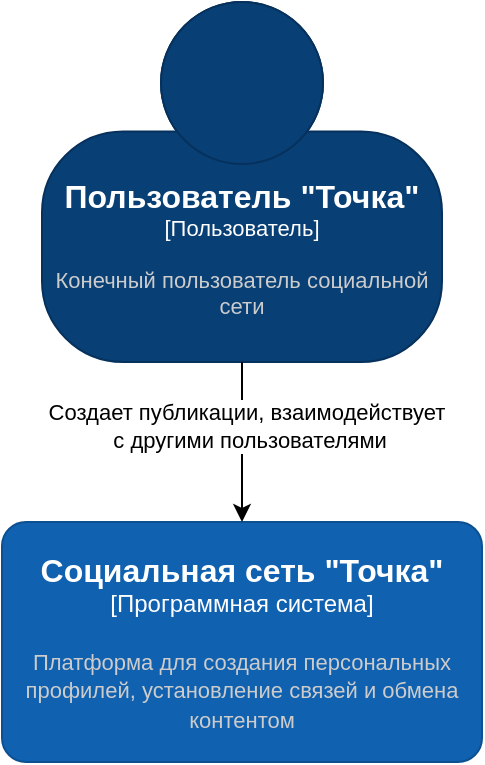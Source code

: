 <mxfile version="28.0.6" pages="2">
  <diagram name="C1" id="jK-ojNH6v5cA1uDSLYGc">
    <mxGraphModel dx="2972" dy="1308" grid="1" gridSize="10" guides="1" tooltips="1" connect="1" arrows="1" fold="1" page="1" pageScale="1" pageWidth="1654" pageHeight="2336" math="0" shadow="0">
      <root>
        <mxCell id="0" />
        <mxCell id="1" parent="0" />
        <object placeholders="1" c4Name="Пользователь &quot;Точка&quot;" c4Type="Пользователь" c4Description="Конечный пользователь социальной сети" label="&lt;font style=&quot;font-size: 16px&quot;&gt;&lt;b&gt;%c4Name%&lt;/b&gt;&lt;/font&gt;&lt;div&gt;[%c4Type%]&lt;/div&gt;&lt;br&gt;&lt;div&gt;&lt;font style=&quot;font-size: 11px&quot;&gt;&lt;font color=&quot;#cccccc&quot;&gt;%c4Description%&lt;/font&gt;&lt;/div&gt;" id="W2alURFfvrN9v_6uBz46-1">
          <mxCell style="html=1;fontSize=11;dashed=0;whiteSpace=wrap;fillColor=#083F75;strokeColor=#06315C;fontColor=#ffffff;shape=mxgraph.c4.person2;align=center;metaEdit=1;points=[[0.5,0,0],[1,0.5,0],[1,0.75,0],[0.75,1,0],[0.5,1,0],[0.25,1,0],[0,0.75,0],[0,0.5,0]];resizable=0;" parent="1" vertex="1">
            <mxGeometry x="700" y="380" width="200" height="180" as="geometry" />
          </mxCell>
        </object>
        <object placeholders="1" c4Name="Социальная сеть &quot;Точка&quot;" c4Type="Программная система" c4Description="Платформа для создания персональных профилей, установление связей и обмена контентом" label="&lt;font style=&quot;font-size: 16px&quot;&gt;&lt;b&gt;%c4Name%&lt;/b&gt;&lt;/font&gt;&lt;div&gt;[%c4Type%]&lt;/div&gt;&lt;br&gt;&lt;div&gt;&lt;font style=&quot;font-size: 11px&quot;&gt;&lt;font color=&quot;#cccccc&quot;&gt;%c4Description%&lt;/font&gt;&lt;/div&gt;" id="W2alURFfvrN9v_6uBz46-3">
          <mxCell style="rounded=1;whiteSpace=wrap;html=1;labelBackgroundColor=none;fillColor=#1061B0;fontColor=#ffffff;align=center;arcSize=10;strokeColor=#0D5091;metaEdit=1;resizable=0;points=[[0.25,0,0],[0.5,0,0],[0.75,0,0],[1,0.25,0],[1,0.5,0],[1,0.75,0],[0.75,1,0],[0.5,1,0],[0.25,1,0],[0,0.75,0],[0,0.5,0],[0,0.25,0]];" parent="1" vertex="1">
            <mxGeometry x="680" y="640" width="240" height="120" as="geometry" />
          </mxCell>
        </object>
        <mxCell id="W2alURFfvrN9v_6uBz46-4" style="edgeStyle=orthogonalEdgeStyle;rounded=0;orthogonalLoop=1;jettySize=auto;html=1;exitX=0.5;exitY=1;exitDx=0;exitDy=0;exitPerimeter=0;entryX=0.5;entryY=0;entryDx=0;entryDy=0;entryPerimeter=0;curved=1;" parent="1" source="W2alURFfvrN9v_6uBz46-1" target="W2alURFfvrN9v_6uBz46-3" edge="1">
          <mxGeometry relative="1" as="geometry" />
        </mxCell>
        <mxCell id="W2alURFfvrN9v_6uBz46-6" value="Создает публикации, взаимодействует&lt;br&gt;&amp;nbsp;с другими пользователями" style="edgeLabel;html=1;align=center;verticalAlign=middle;resizable=0;points=[];" parent="W2alURFfvrN9v_6uBz46-4" vertex="1" connectable="0">
          <mxGeometry x="-0.202" y="2" relative="1" as="geometry">
            <mxPoint as="offset" />
          </mxGeometry>
        </mxCell>
      </root>
    </mxGraphModel>
  </diagram>
  <diagram name="C2" id="KyGiF2g7pxFiZBs323eE">
    <mxGraphModel dx="1582" dy="954" grid="1" gridSize="10" guides="1" tooltips="1" connect="1" arrows="1" fold="1" page="1" pageScale="1" pageWidth="1654" pageHeight="2336" background="#FFFFFF" math="0" shadow="0">
      <root>
        <mxCell id="D2c1cSEfCPW5eDd_n-bh-0" />
        <mxCell id="D2c1cSEfCPW5eDd_n-bh-1" parent="D2c1cSEfCPW5eDd_n-bh-0" />
        <object placeholders="1" c4Name="Пользователь &quot;Точка&quot;" c4Type="Пользователь" c4Description="Конечный пользователь социальной сети" label="&lt;font style=&quot;font-size: 16px&quot;&gt;&lt;b&gt;%c4Name%&lt;/b&gt;&lt;/font&gt;&lt;div&gt;[%c4Type%]&lt;/div&gt;&lt;br&gt;&lt;div&gt;&lt;font style=&quot;font-size: 11px&quot;&gt;&lt;font color=&quot;#cccccc&quot;&gt;%c4Description%&lt;/font&gt;&lt;/div&gt;" id="D2c1cSEfCPW5eDd_n-bh-2">
          <mxCell style="html=1;fontSize=11;dashed=0;whiteSpace=wrap;fillColor=#083F75;strokeColor=#06315C;fontColor=#ffffff;shape=mxgraph.c4.person2;align=center;metaEdit=1;points=[[0.5,0,0],[1,0.5,0],[1,0.75,0],[0.75,1,0],[0.5,1,0],[0.25,1,0],[0,0.75,0],[0,0.5,0]];resizable=0;" parent="D2c1cSEfCPW5eDd_n-bh-1" vertex="1">
            <mxGeometry x="460" y="380" width="200" height="180" as="geometry" />
          </mxCell>
        </object>
        <mxCell id="D2c1cSEfCPW5eDd_n-bh-4" style="edgeStyle=orthogonalEdgeStyle;rounded=0;orthogonalLoop=1;jettySize=auto;html=1;exitX=0.5;exitY=1;exitDx=0;exitDy=0;exitPerimeter=0;entryX=0.5;entryY=0;entryDx=0;entryDy=0;entryPerimeter=0;curved=1;" parent="D2c1cSEfCPW5eDd_n-bh-1" source="D2c1cSEfCPW5eDd_n-bh-2" target="y-JExtD5g-ITjUE5kVUi-2" edge="1">
          <mxGeometry relative="1" as="geometry">
            <mxPoint x="560" y="640" as="targetPoint" />
          </mxGeometry>
        </mxCell>
        <mxCell id="D2c1cSEfCPW5eDd_n-bh-5" value="1. Создает публикации, взаимодействует&lt;br&gt;&amp;nbsp;с другими пользователями" style="edgeLabel;html=1;align=center;verticalAlign=middle;resizable=0;points=[];" parent="D2c1cSEfCPW5eDd_n-bh-4" vertex="1" connectable="0">
          <mxGeometry x="-0.202" y="2" relative="1" as="geometry">
            <mxPoint y="-12" as="offset" />
          </mxGeometry>
        </mxCell>
        <object placeholders="1" c4Name="Социальная сеть &quot;Точка&quot;" c4Type="SystemScopeBoundary" c4Application="Диаграмма контейнеров" label="&lt;font style=&quot;font-size: 16px&quot;&gt;&lt;b&gt;&lt;div style=&quot;text-align: left&quot;&gt;%c4Name%&lt;/div&gt;&lt;/b&gt;&lt;/font&gt;&lt;div style=&quot;text-align: left&quot;&gt;[%c4Application%]&lt;/div&gt;" id="y-JExtD5g-ITjUE5kVUi-1">
          <mxCell style="rounded=1;fontSize=11;whiteSpace=wrap;html=1;dashed=1;arcSize=20;fillColor=none;strokeColor=#666666;fontColor=#333333;labelBackgroundColor=none;align=left;verticalAlign=bottom;labelBorderColor=none;spacingTop=0;spacing=10;dashPattern=8 4;metaEdit=1;rotatable=0;perimeter=rectanglePerimeter;noLabel=0;labelPadding=0;allowArrows=0;connectable=0;expand=0;recursiveResize=0;editable=1;pointerEvents=0;absoluteArcSize=1;points=[[0.25,0,0],[0.5,0,0],[0.75,0,0],[1,0.25,0],[1,0.5,0],[1,0.75,0],[0.75,1,0],[0.5,1,0],[0.25,1,0],[0,0.75,0],[0,0.5,0],[0,0.25,0]];" parent="D2c1cSEfCPW5eDd_n-bh-1" vertex="1">
            <mxGeometry x="120" y="640" width="1520" height="840" as="geometry" />
          </mxCell>
        </object>
        <object placeholders="1" c4Name="Веб-приложение" c4Type="Подсистема" c4Technology="JavaScript, Vue.js" c4Description="Предоставляет доступ для пользователей к создацию персонального профиля, публикаций, добавления в друзья других пользователей" label="&lt;font style=&quot;font-size: 16px&quot;&gt;&lt;b&gt;%c4Name%&lt;/b&gt;&lt;/font&gt;&lt;div&gt;[%c4Type%: %c4Technology%]&lt;/div&gt;&lt;br&gt;&lt;div&gt;&lt;font style=&quot;font-size: 11px&quot;&gt;&lt;font color=&quot;#E6E6E6&quot;&gt;%c4Description%&lt;/font&gt;&lt;/div&gt;" id="y-JExtD5g-ITjUE5kVUi-2">
          <mxCell style="rounded=1;whiteSpace=wrap;html=1;fontSize=11;labelBackgroundColor=none;fillColor=#23A2D9;fontColor=#ffffff;align=center;arcSize=10;strokeColor=#0E7DAD;metaEdit=1;resizable=0;points=[[0.25,0,0],[0.5,0,0],[0.75,0,0],[1,0.25,0],[1,0.5,0],[1,0.75,0],[0.75,1,0],[0.5,1,0],[0.25,1,0],[0,0.75,0],[0,0.5,0],[0,0.25,0]];" parent="D2c1cSEfCPW5eDd_n-bh-1" vertex="1">
            <mxGeometry x="160" y="680" width="240" height="120" as="geometry" />
          </mxCell>
        </object>
        <object placeholders="1" c4Name="API Gateway" c4Type="Подсистема" c4Technology="Nginx" c4Description="Единая точка входа, маршрутизация запросов" label="&lt;font style=&quot;font-size: 16px&quot;&gt;&lt;b&gt;%c4Name%&lt;/b&gt;&lt;/font&gt;&lt;div&gt;[%c4Type%: %c4Technology%]&lt;/div&gt;&lt;br&gt;&lt;div&gt;&lt;font style=&quot;font-size: 11px&quot;&gt;&lt;font color=&quot;#E6E6E6&quot;&gt;%c4Description%&lt;/font&gt;&lt;/div&gt;" id="Tfms7pbL1kDSxxqqQurB-0">
          <mxCell style="rounded=1;whiteSpace=wrap;html=1;fontSize=11;labelBackgroundColor=none;fillColor=#23A2D9;fontColor=#ffffff;align=center;arcSize=10;strokeColor=#0E7DAD;metaEdit=1;resizable=0;points=[[0.25,0,0],[0.5,0,0],[0.75,0,0],[1,0.25,0],[1,0.5,0],[1,0.75,0],[0.75,1,0],[0.5,1,0],[0.25,1,0],[0,0.75,0],[0,0.5,0],[0,0.25,0]];" parent="D2c1cSEfCPW5eDd_n-bh-1" vertex="1">
            <mxGeometry x="720" y="680" width="240" height="120" as="geometry" />
          </mxCell>
        </object>
        <mxCell id="Tfms7pbL1kDSxxqqQurB-1" style="edgeStyle=orthogonalEdgeStyle;rounded=0;orthogonalLoop=1;jettySize=auto;html=1;exitX=1;exitY=0.5;exitDx=0;exitDy=0;exitPerimeter=0;entryX=0;entryY=0.5;entryDx=0;entryDy=0;entryPerimeter=0;" parent="D2c1cSEfCPW5eDd_n-bh-1" source="y-JExtD5g-ITjUE5kVUi-2" target="Tfms7pbL1kDSxxqqQurB-0" edge="1">
          <mxGeometry relative="1" as="geometry" />
        </mxCell>
        <mxCell id="Tfms7pbL1kDSxxqqQurB-2" value="2. Перенаправляет&lt;br&gt;запросы&lt;br&gt;[HTTPS]" style="edgeLabel;html=1;align=center;verticalAlign=middle;resizable=0;points=[];" parent="Tfms7pbL1kDSxxqqQurB-1" vertex="1" connectable="0">
          <mxGeometry x="-0.054" y="2" relative="1" as="geometry">
            <mxPoint y="2" as="offset" />
          </mxGeometry>
        </mxCell>
        <object placeholders="1" c4Name="Пользовательский сервис" c4Type="Подсистема" c4Technology="Java, SpringBoot" c4Description="Производит авторизацию и аутентификацию пользователей, управляет пользовательскими данными" label="&lt;font style=&quot;font-size: 16px&quot;&gt;&lt;b&gt;%c4Name%&lt;/b&gt;&lt;/font&gt;&lt;div&gt;[%c4Type%: %c4Technology%]&lt;/div&gt;&lt;br&gt;&lt;div&gt;&lt;font style=&quot;font-size: 11px&quot;&gt;&lt;font color=&quot;#E6E6E6&quot;&gt;%c4Description%&lt;/font&gt;&lt;/div&gt;" id="Tfms7pbL1kDSxxqqQurB-3">
          <mxCell style="rounded=1;whiteSpace=wrap;html=1;fontSize=11;labelBackgroundColor=none;fillColor=#23A2D9;fontColor=#ffffff;align=center;arcSize=10;strokeColor=#0E7DAD;metaEdit=1;resizable=0;points=[[0.25,0,0],[0.5,0,0],[0.75,0,0],[1,0.25,0],[1,0.5,0],[1,0.75,0],[0.75,1,0],[0.5,1,0],[0.25,1,0],[0,0.75,0],[0,0.5,0],[0,0.25,0]];" parent="D2c1cSEfCPW5eDd_n-bh-1" vertex="1">
            <mxGeometry x="300" y="880" width="240" height="120" as="geometry" />
          </mxCell>
        </object>
        <object placeholders="1" c4Name="База данных пользователей" c4Type="Подсистема" c4Technology="PostgreSQL" c4Description="Хранение данных пользователей" label="&lt;font style=&quot;font-size: 16px&quot;&gt;&lt;b&gt;%c4Name%&lt;/b&gt;&lt;/font&gt;&lt;div&gt;[%c4Type%:&amp;nbsp;%c4Technology%]&lt;/div&gt;&lt;br&gt;&lt;div&gt;&lt;font style=&quot;font-size: 11px&quot;&gt;&lt;font color=&quot;#E6E6E6&quot;&gt;%c4Description%&lt;/font&gt;&lt;/div&gt;" id="Tfms7pbL1kDSxxqqQurB-4">
          <mxCell style="shape=cylinder3;size=15;whiteSpace=wrap;html=1;boundedLbl=1;rounded=0;labelBackgroundColor=none;fillColor=#23A2D9;fontSize=12;fontColor=#ffffff;align=center;strokeColor=#0E7DAD;metaEdit=1;points=[[0.5,0,0],[1,0.25,0],[1,0.5,0],[1,0.75,0],[0.5,1,0],[0,0.75,0],[0,0.5,0],[0,0.25,0]];resizable=0;" parent="D2c1cSEfCPW5eDd_n-bh-1" vertex="1">
            <mxGeometry x="440" y="1080" width="240" height="120" as="geometry" />
          </mxCell>
        </object>
        <object placeholders="1" c4Name="Объектное хранилище" c4Type="Подсистема" c4Technology="MinIO" c4Description="Хранение файлов пользователей" label="&lt;font style=&quot;font-size: 16px&quot;&gt;&lt;b&gt;%c4Name%&lt;/b&gt;&lt;/font&gt;&lt;div&gt;[%c4Type%:&amp;nbsp;%c4Technology%]&lt;/div&gt;&lt;br&gt;&lt;div&gt;&lt;font style=&quot;font-size: 11px&quot;&gt;&lt;font color=&quot;#E6E6E6&quot;&gt;%c4Description%&lt;/font&gt;&lt;/div&gt;" id="Tfms7pbL1kDSxxqqQurB-5">
          <mxCell style="shape=cylinder3;size=15;whiteSpace=wrap;html=1;boundedLbl=1;rounded=0;labelBackgroundColor=none;fillColor=#23A2D9;fontSize=12;fontColor=#ffffff;align=center;strokeColor=#0E7DAD;metaEdit=1;points=[[0.5,0,0],[1,0.25,0],[1,0.5,0],[1,0.75,0],[0.5,1,0],[0,0.75,0],[0,0.5,0],[0,0.25,0]];resizable=0;" parent="D2c1cSEfCPW5eDd_n-bh-1" vertex="1">
            <mxGeometry x="160" y="1080" width="240" height="120" as="geometry" />
          </mxCell>
        </object>
        <mxCell id="Tfms7pbL1kDSxxqqQurB-6" style="edgeStyle=orthogonalEdgeStyle;rounded=0;orthogonalLoop=1;jettySize=auto;html=1;exitX=0.5;exitY=0;exitDx=0;exitDy=0;exitPerimeter=0;entryX=0.75;entryY=1;entryDx=0;entryDy=0;entryPerimeter=0;curved=1;startArrow=classic;startFill=1;" parent="D2c1cSEfCPW5eDd_n-bh-1" source="Tfms7pbL1kDSxxqqQurB-4" target="Tfms7pbL1kDSxxqqQurB-3" edge="1">
          <mxGeometry relative="1" as="geometry" />
        </mxCell>
        <mxCell id="Tfms7pbL1kDSxxqqQurB-10" value="5. Чтение и запись&lt;br&gt;данных пользователей&lt;br&gt;[JDBC]" style="edgeLabel;html=1;align=center;verticalAlign=middle;resizable=0;points=[];" parent="Tfms7pbL1kDSxxqqQurB-6" vertex="1" connectable="0">
          <mxGeometry x="0.025" y="1" relative="1" as="geometry">
            <mxPoint x="-8" y="-1" as="offset" />
          </mxGeometry>
        </mxCell>
        <mxCell id="Tfms7pbL1kDSxxqqQurB-8" style="edgeStyle=orthogonalEdgeStyle;rounded=0;orthogonalLoop=1;jettySize=auto;html=1;exitX=0.5;exitY=0;exitDx=0;exitDy=0;exitPerimeter=0;curved=1;startArrow=classic;startFill=1;entryX=0.25;entryY=1;entryDx=0;entryDy=0;entryPerimeter=0;" parent="D2c1cSEfCPW5eDd_n-bh-1" source="Tfms7pbL1kDSxxqqQurB-5" edge="1" target="Tfms7pbL1kDSxxqqQurB-3">
          <mxGeometry relative="1" as="geometry">
            <mxPoint x="340" y="1000" as="targetPoint" />
          </mxGeometry>
        </mxCell>
        <mxCell id="Tfms7pbL1kDSxxqqQurB-11" value="4. Чтение и запись&lt;br&gt;файлов пользователей&lt;br&gt;[JDBC]" style="edgeLabel;html=1;align=center;verticalAlign=middle;resizable=0;points=[];" parent="Tfms7pbL1kDSxxqqQurB-8" vertex="1" connectable="0">
          <mxGeometry x="0.163" y="-2" relative="1" as="geometry">
            <mxPoint x="-2" y="-2" as="offset" />
          </mxGeometry>
        </mxCell>
        <mxCell id="Tfms7pbL1kDSxxqqQurB-9" style="edgeStyle=orthogonalEdgeStyle;rounded=0;orthogonalLoop=1;jettySize=auto;html=1;exitX=0.25;exitY=1;exitDx=0;exitDy=0;exitPerimeter=0;entryX=0.5;entryY=0;entryDx=0;entryDy=0;entryPerimeter=0;curved=1;" parent="D2c1cSEfCPW5eDd_n-bh-1" source="Tfms7pbL1kDSxxqqQurB-0" target="Tfms7pbL1kDSxxqqQurB-3" edge="1">
          <mxGeometry relative="1" as="geometry" />
        </mxCell>
        <mxCell id="Tfms7pbL1kDSxxqqQurB-12" value="3. Запрашивает авторизацию&lt;br&gt;и информацию о пользователе&lt;br&gt;[REST/HTTPS]" style="edgeLabel;html=1;align=center;verticalAlign=middle;resizable=0;points=[];" parent="Tfms7pbL1kDSxxqqQurB-9" vertex="1" connectable="0">
          <mxGeometry x="0.056" y="1" relative="1" as="geometry">
            <mxPoint as="offset" />
          </mxGeometry>
        </mxCell>
        <object placeholders="1" c4Name="Брокер сообщений" c4Type="Подсистема" c4Technology="Apache Kafka" c4Description="Прием и буферизация событий" label="&lt;font style=&quot;font-size: 16px&quot;&gt;&lt;b&gt;%c4Name%&lt;/b&gt;&lt;/font&gt;&lt;div&gt;[%c4Type%:&amp;nbsp;%c4Technology%]&lt;/div&gt;&lt;br&gt;&lt;div&gt;&lt;font style=&quot;font-size: 11px&quot;&gt;&lt;font color=&quot;#E6E6E6&quot;&gt;%c4Description%&lt;/font&gt;&lt;/div&gt;" id="Tfms7pbL1kDSxxqqQurB-13">
          <mxCell style="shape=cylinder3;size=15;direction=south;whiteSpace=wrap;html=1;boundedLbl=1;rounded=0;labelBackgroundColor=none;fillColor=#23A2D9;fontSize=12;fontColor=#ffffff;align=center;strokeColor=#0E7DAD;metaEdit=1;points=[[0.5,0,0],[1,0.25,0],[1,0.5,0],[1,0.75,0],[0.5,1,0],[0,0.75,0],[0,0.5,0],[0,0.25,0]];resizable=0;" parent="D2c1cSEfCPW5eDd_n-bh-1" vertex="1">
            <mxGeometry x="1000" y="880" width="240" height="120" as="geometry" />
          </mxCell>
        </object>
        <mxCell id="Tfms7pbL1kDSxxqqQurB-14" style="edgeStyle=orthogonalEdgeStyle;rounded=0;orthogonalLoop=1;jettySize=auto;html=1;exitX=0.75;exitY=1;exitDx=0;exitDy=0;exitPerimeter=0;entryX=0;entryY=0.5;entryDx=0;entryDy=0;entryPerimeter=0;curved=1;" parent="D2c1cSEfCPW5eDd_n-bh-1" source="Tfms7pbL1kDSxxqqQurB-0" target="Tfms7pbL1kDSxxqqQurB-13" edge="1">
          <mxGeometry relative="1" as="geometry" />
        </mxCell>
        <mxCell id="Tfms7pbL1kDSxxqqQurB-15" value="6. Публикует прочие события&lt;br&gt;[Kafka Protocol]" style="edgeLabel;html=1;align=center;verticalAlign=middle;resizable=0;points=[];" parent="Tfms7pbL1kDSxxqqQurB-14" vertex="1" connectable="0">
          <mxGeometry x="-0.05" y="-3" relative="1" as="geometry">
            <mxPoint as="offset" />
          </mxGeometry>
        </mxCell>
        <object placeholders="1" c4Name="Сервис публикаций" c4Type="Подсистема" c4Technology="Java, SpringBoot" c4Description="Создание пользовательских публикаций, показ публикаций в ленте" label="&lt;font style=&quot;font-size: 16px&quot;&gt;&lt;b&gt;%c4Name%&lt;/b&gt;&lt;/font&gt;&lt;div&gt;[%c4Type%: %c4Technology%]&lt;/div&gt;&lt;br&gt;&lt;div&gt;&lt;font style=&quot;font-size: 11px&quot;&gt;&lt;font color=&quot;#E6E6E6&quot;&gt;%c4Description%&lt;/font&gt;&lt;/div&gt;" id="Tfms7pbL1kDSxxqqQurB-16">
          <mxCell style="rounded=1;whiteSpace=wrap;html=1;fontSize=11;labelBackgroundColor=none;fillColor=#23A2D9;fontColor=#ffffff;align=center;arcSize=10;strokeColor=#0E7DAD;metaEdit=1;resizable=0;points=[[0.25,0,0],[0.5,0,0],[0.75,0,0],[1,0.25,0],[1,0.5,0],[1,0.75,0],[0.75,1,0],[0.5,1,0],[0.25,1,0],[0,0.75,0],[0,0.5,0],[0,0.25,0]];" parent="D2c1cSEfCPW5eDd_n-bh-1" vertex="1">
            <mxGeometry x="1000" y="1080" width="240" height="120" as="geometry" />
          </mxCell>
        </object>
        <object placeholders="1" c4Name="Сервис друзей" c4Type="Подсистема" c4Technology="Java, SpringBoot" c4Description="Управление взаимодействием пользователей" label="&lt;font style=&quot;font-size: 16px&quot;&gt;&lt;b&gt;%c4Name%&lt;/b&gt;&lt;/font&gt;&lt;div&gt;[%c4Type%: %c4Technology%]&lt;/div&gt;&lt;br&gt;&lt;div&gt;&lt;font style=&quot;font-size: 11px&quot;&gt;&lt;font color=&quot;#E6E6E6&quot;&gt;%c4Description%&lt;/font&gt;&lt;/div&gt;" id="Tfms7pbL1kDSxxqqQurB-17">
          <mxCell style="rounded=1;whiteSpace=wrap;html=1;fontSize=11;labelBackgroundColor=none;fillColor=#23A2D9;fontColor=#ffffff;align=center;arcSize=10;strokeColor=#0E7DAD;metaEdit=1;resizable=0;points=[[0.25,0,0],[0.5,0,0],[0.75,0,0],[1,0.25,0],[1,0.5,0],[1,0.75,0],[0.75,1,0],[0.5,1,0],[0.25,1,0],[0,0.75,0],[0,0.5,0],[0,0.25,0]];" parent="D2c1cSEfCPW5eDd_n-bh-1" vertex="1">
            <mxGeometry x="720" y="1080" width="240" height="120" as="geometry" />
          </mxCell>
        </object>
        <object placeholders="1" c4Name="Сервис уведомлений" c4Type="Подсистема" c4Technology="Java, SpringBoot" c4Description="Оповещение пользователей о произошедших событиях" label="&lt;font style=&quot;font-size: 16px&quot;&gt;&lt;b&gt;%c4Name%&lt;/b&gt;&lt;/font&gt;&lt;div&gt;[%c4Type%: %c4Technology%]&lt;/div&gt;&lt;br&gt;&lt;div&gt;&lt;font style=&quot;font-size: 11px&quot;&gt;&lt;font color=&quot;#E6E6E6&quot;&gt;%c4Description%&lt;/font&gt;&lt;/div&gt;" id="Tfms7pbL1kDSxxqqQurB-18">
          <mxCell style="rounded=1;whiteSpace=wrap;html=1;fontSize=11;labelBackgroundColor=none;fillColor=#23A2D9;fontColor=#ffffff;align=center;arcSize=10;strokeColor=#0E7DAD;metaEdit=1;resizable=0;points=[[0.25,0,0],[0.5,0,0],[0.75,0,0],[1,0.25,0],[1,0.5,0],[1,0.75,0],[0.75,1,0],[0.5,1,0],[0.25,1,0],[0,0.75,0],[0,0.5,0],[0,0.25,0]];" parent="D2c1cSEfCPW5eDd_n-bh-1" vertex="1">
            <mxGeometry x="1280" y="1080" width="240" height="120" as="geometry" />
          </mxCell>
        </object>
        <mxCell id="Tfms7pbL1kDSxxqqQurB-19" style="edgeStyle=orthogonalEdgeStyle;rounded=0;orthogonalLoop=1;jettySize=auto;html=1;exitX=1;exitY=0.5;exitDx=0;exitDy=0;exitPerimeter=0;entryX=0.5;entryY=0;entryDx=0;entryDy=0;entryPerimeter=0;curved=1;" parent="D2c1cSEfCPW5eDd_n-bh-1" source="Tfms7pbL1kDSxxqqQurB-13" target="Tfms7pbL1kDSxxqqQurB-16" edge="1">
          <mxGeometry relative="1" as="geometry" />
        </mxCell>
        <mxCell id="Tfms7pbL1kDSxxqqQurB-22" value="8. Поставка данных&lt;br&gt;для загрузки&lt;br&gt;[Kafka Connect]" style="edgeLabel;html=1;align=center;verticalAlign=middle;resizable=0;points=[];" parent="Tfms7pbL1kDSxxqqQurB-19" vertex="1" connectable="0">
          <mxGeometry x="-0.092" relative="1" as="geometry">
            <mxPoint as="offset" />
          </mxGeometry>
        </mxCell>
        <mxCell id="Tfms7pbL1kDSxxqqQurB-20" style="edgeStyle=orthogonalEdgeStyle;rounded=0;orthogonalLoop=1;jettySize=auto;html=1;exitX=1;exitY=0.75;exitDx=0;exitDy=0;exitPerimeter=0;entryX=0.5;entryY=0;entryDx=0;entryDy=0;entryPerimeter=0;curved=1;" parent="D2c1cSEfCPW5eDd_n-bh-1" source="Tfms7pbL1kDSxxqqQurB-13" target="Tfms7pbL1kDSxxqqQurB-17" edge="1">
          <mxGeometry relative="1" as="geometry" />
        </mxCell>
        <mxCell id="Tfms7pbL1kDSxxqqQurB-23" value="7. Поставка данных&lt;br&gt;для загрузки&lt;br&gt;[Kafka Connect]" style="edgeLabel;html=1;align=center;verticalAlign=middle;resizable=0;points=[];" parent="Tfms7pbL1kDSxxqqQurB-20" vertex="1" connectable="0">
          <mxGeometry x="-0.05" y="-2" relative="1" as="geometry">
            <mxPoint as="offset" />
          </mxGeometry>
        </mxCell>
        <mxCell id="Tfms7pbL1kDSxxqqQurB-21" style="edgeStyle=orthogonalEdgeStyle;rounded=0;orthogonalLoop=1;jettySize=auto;html=1;exitX=1;exitY=0.25;exitDx=0;exitDy=0;exitPerimeter=0;entryX=0.5;entryY=0;entryDx=0;entryDy=0;entryPerimeter=0;curved=1;" parent="D2c1cSEfCPW5eDd_n-bh-1" source="Tfms7pbL1kDSxxqqQurB-13" target="Tfms7pbL1kDSxxqqQurB-18" edge="1">
          <mxGeometry relative="1" as="geometry" />
        </mxCell>
        <mxCell id="Tfms7pbL1kDSxxqqQurB-24" value="9. Поставка данных&lt;br&gt;для загрузки&lt;br&gt;[Kafka Connect]" style="edgeLabel;html=1;align=center;verticalAlign=middle;resizable=0;points=[];" parent="Tfms7pbL1kDSxxqqQurB-21" vertex="1" connectable="0">
          <mxGeometry x="-0.057" y="2" relative="1" as="geometry">
            <mxPoint as="offset" />
          </mxGeometry>
        </mxCell>
        <object placeholders="1" c4Name="База данных публикаций и уведомлений" c4Type="Подсистема" c4Technology="MongoDB" c4Description="Хранение пользовательских публикаций и уведомлений" label="&lt;font style=&quot;font-size: 16px&quot;&gt;&lt;b&gt;%c4Name%&lt;/b&gt;&lt;/font&gt;&lt;div&gt;[%c4Type%:&amp;nbsp;%c4Technology%]&lt;/div&gt;&lt;br&gt;&lt;div&gt;&lt;font style=&quot;font-size: 11px&quot;&gt;&lt;font color=&quot;#E6E6E6&quot;&gt;%c4Description%&lt;/font&gt;&lt;/div&gt;" id="Tfms7pbL1kDSxxqqQurB-26">
          <mxCell style="shape=cylinder3;size=15;whiteSpace=wrap;html=1;boundedLbl=1;rounded=0;labelBackgroundColor=none;fillColor=#23A2D9;fontSize=12;fontColor=#ffffff;align=center;strokeColor=#0E7DAD;metaEdit=1;points=[[0,0.5,0,0,0],[0,0.75,0,0,0],[0.2,0.03,0,0,0],[0.5,0,0,0,0],[0.5,1,0,0,0],[0.8,0.03,0,0,0],[1,0.5,0,0,0],[1,0.75,0,0,0]];resizable=0;" parent="D2c1cSEfCPW5eDd_n-bh-1" vertex="1">
            <mxGeometry x="1170" y="1320" width="240" height="120" as="geometry" />
          </mxCell>
        </object>
        <mxCell id="Tfms7pbL1kDSxxqqQurB-27" style="edgeStyle=orthogonalEdgeStyle;rounded=0;orthogonalLoop=1;jettySize=auto;html=1;exitX=0.75;exitY=1;exitDx=0;exitDy=0;exitPerimeter=0;entryX=0.2;entryY=0.03;entryDx=0;entryDy=0;entryPerimeter=0;curved=1;startArrow=classic;startFill=1;" parent="D2c1cSEfCPW5eDd_n-bh-1" source="Tfms7pbL1kDSxxqqQurB-16" target="Tfms7pbL1kDSxxqqQurB-26" edge="1">
          <mxGeometry relative="1" as="geometry" />
        </mxCell>
        <mxCell id="Tfms7pbL1kDSxxqqQurB-35" value="12. Чтение и запись&lt;br&gt;публикаций пользователей&lt;br&gt;[JSBC]" style="edgeLabel;html=1;align=center;verticalAlign=middle;resizable=0;points=[];" parent="Tfms7pbL1kDSxxqqQurB-27" vertex="1" connectable="0">
          <mxGeometry x="-0.267" y="2" relative="1" as="geometry">
            <mxPoint x="8" y="9" as="offset" />
          </mxGeometry>
        </mxCell>
        <mxCell id="Tfms7pbL1kDSxxqqQurB-30" style="edgeStyle=orthogonalEdgeStyle;rounded=0;orthogonalLoop=1;jettySize=auto;html=1;exitX=0.5;exitY=1;exitDx=0;exitDy=0;exitPerimeter=0;entryX=0.5;entryY=1;entryDx=0;entryDy=0;entryPerimeter=0;curved=1;startArrow=classic;startFill=1;" parent="D2c1cSEfCPW5eDd_n-bh-1" source="Tfms7pbL1kDSxxqqQurB-17" target="Tfms7pbL1kDSxxqqQurB-4" edge="1">
          <mxGeometry relative="1" as="geometry">
            <Array as="points">
              <mxPoint x="840" y="1280" />
              <mxPoint x="560" y="1280" />
            </Array>
          </mxGeometry>
        </mxCell>
        <mxCell id="Tfms7pbL1kDSxxqqQurB-31" value="10. Чтение и запись&lt;br&gt;данных пользователей&lt;br&gt;[JDBC]" style="edgeLabel;html=1;align=center;verticalAlign=middle;resizable=0;points=[];" parent="Tfms7pbL1kDSxxqqQurB-30" vertex="1" connectable="0">
          <mxGeometry x="0.023" y="-1" relative="1" as="geometry">
            <mxPoint as="offset" />
          </mxGeometry>
        </mxCell>
        <mxCell id="Tfms7pbL1kDSxxqqQurB-33" style="edgeStyle=orthogonalEdgeStyle;rounded=0;orthogonalLoop=1;jettySize=auto;html=1;exitX=0.25;exitY=1;exitDx=0;exitDy=0;exitPerimeter=0;entryX=0.5;entryY=1;entryDx=0;entryDy=0;entryPerimeter=0;curved=1;startArrow=classic;startFill=1;" parent="D2c1cSEfCPW5eDd_n-bh-1" source="Tfms7pbL1kDSxxqqQurB-16" target="Tfms7pbL1kDSxxqqQurB-5" edge="1">
          <mxGeometry relative="1" as="geometry">
            <Array as="points">
              <mxPoint x="1060" y="1370" />
              <mxPoint x="280" y="1370" />
            </Array>
          </mxGeometry>
        </mxCell>
        <mxCell id="Tfms7pbL1kDSxxqqQurB-34" value="11. Чтение и запись&lt;br&gt;файлов пользователей&lt;br&gt;[JSBC]" style="edgeLabel;html=1;align=center;verticalAlign=middle;resizable=0;points=[];" parent="Tfms7pbL1kDSxxqqQurB-33" vertex="1" connectable="0">
          <mxGeometry x="-0.193" y="-15" relative="1" as="geometry">
            <mxPoint x="252" y="-95" as="offset" />
          </mxGeometry>
        </mxCell>
        <mxCell id="Tfms7pbL1kDSxxqqQurB-37" style="edgeStyle=orthogonalEdgeStyle;rounded=0;orthogonalLoop=1;jettySize=auto;html=1;exitX=0.5;exitY=1;exitDx=0;exitDy=0;exitPerimeter=0;entryX=0.8;entryY=0.03;entryDx=0;entryDy=0;entryPerimeter=0;curved=1;startArrow=classic;startFill=1;" parent="D2c1cSEfCPW5eDd_n-bh-1" source="Tfms7pbL1kDSxxqqQurB-18" target="Tfms7pbL1kDSxxqqQurB-26" edge="1">
          <mxGeometry relative="1" as="geometry" />
        </mxCell>
        <mxCell id="Tfms7pbL1kDSxxqqQurB-38" value="13. Чтение и запись&lt;br&gt;пользовательских уведомлений&lt;br&gt;[JDBC]" style="edgeLabel;html=1;align=center;verticalAlign=middle;resizable=0;points=[];" parent="Tfms7pbL1kDSxxqqQurB-37" vertex="1" connectable="0">
          <mxGeometry x="-0.21" y="11" relative="1" as="geometry">
            <mxPoint as="offset" />
          </mxGeometry>
        </mxCell>
      </root>
    </mxGraphModel>
  </diagram>
</mxfile>
